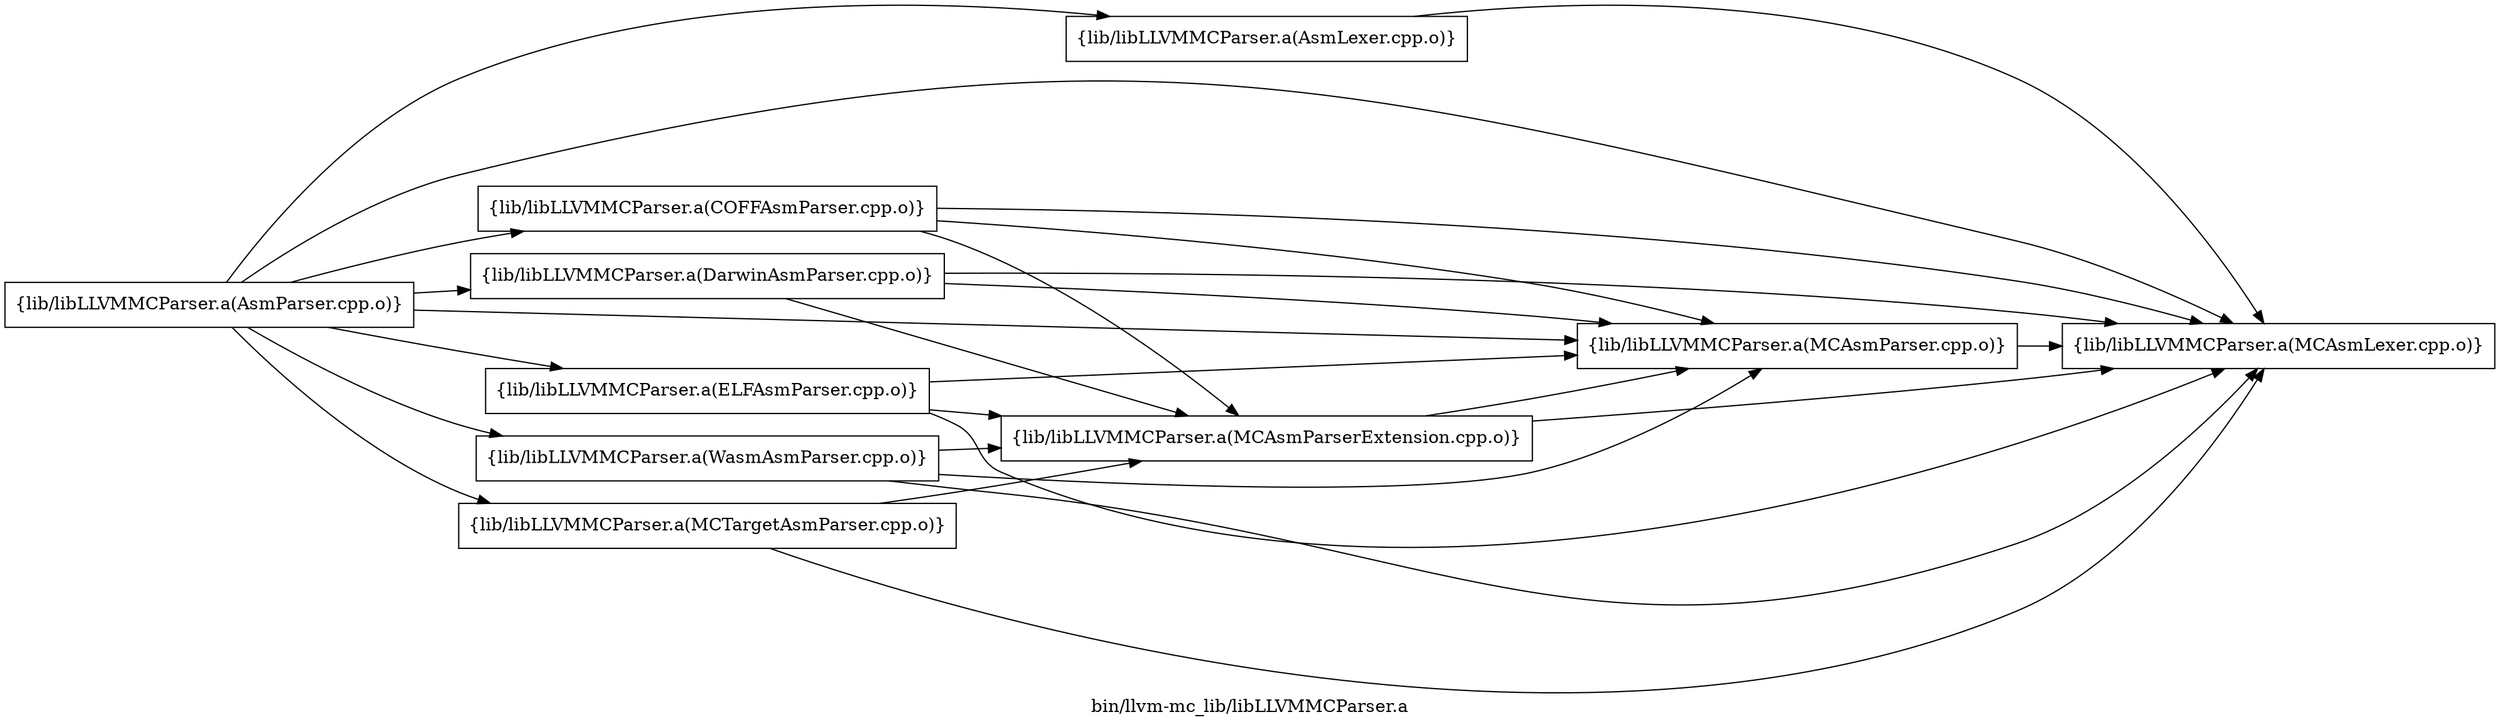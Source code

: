 digraph "bin/llvm-mc_lib/libLLVMMCParser.a" {
	label="bin/llvm-mc_lib/libLLVMMCParser.a";
	rankdir=LR;
	{ rank=same; Node0x55a362416af8;  }

	Node0x55a362416af8 [shape=record,shape=box,group=0,label="{lib/libLLVMMCParser.a(AsmLexer.cpp.o)}"];
	Node0x55a362416af8 -> Node0x55a36241b7d8;
	Node0x55a362417228 [shape=record,shape=box,group=0,label="{lib/libLLVMMCParser.a(AsmParser.cpp.o)}"];
	Node0x55a362417228 -> Node0x55a362416af8;
	Node0x55a362417228 -> Node0x55a3624177c8;
	Node0x55a362417228 -> Node0x55a36241aa18;
	Node0x55a362417228 -> Node0x55a36241b008;
	Node0x55a362417228 -> Node0x55a36241b7d8;
	Node0x55a362417228 -> Node0x55a362419398;
	Node0x55a362417228 -> Node0x55a36241a2e8;
	Node0x55a362417228 -> Node0x55a3624188a8;
	Node0x55a36241b7d8 [shape=record,shape=box,group=0,label="{lib/libLLVMMCParser.a(MCAsmLexer.cpp.o)}"];
	Node0x55a362419398 [shape=record,shape=box,group=0,label="{lib/libLLVMMCParser.a(MCAsmParser.cpp.o)}"];
	Node0x55a362419398 -> Node0x55a36241b7d8;
	Node0x55a362419b18 [shape=record,shape=box,group=0,label="{lib/libLLVMMCParser.a(MCAsmParserExtension.cpp.o)}"];
	Node0x55a362419b18 -> Node0x55a36241b7d8;
	Node0x55a362419b18 -> Node0x55a362419398;
	Node0x55a36241a2e8 [shape=record,shape=box,group=0,label="{lib/libLLVMMCParser.a(MCTargetAsmParser.cpp.o)}"];
	Node0x55a36241a2e8 -> Node0x55a36241b7d8;
	Node0x55a36241a2e8 -> Node0x55a362419b18;
	Node0x55a3624177c8 [shape=record,shape=box,group=0,label="{lib/libLLVMMCParser.a(COFFAsmParser.cpp.o)}"];
	Node0x55a3624177c8 -> Node0x55a36241b7d8;
	Node0x55a3624177c8 -> Node0x55a362419398;
	Node0x55a3624177c8 -> Node0x55a362419b18;
	Node0x55a36241aa18 [shape=record,shape=box,group=0,label="{lib/libLLVMMCParser.a(DarwinAsmParser.cpp.o)}"];
	Node0x55a36241aa18 -> Node0x55a36241b7d8;
	Node0x55a36241aa18 -> Node0x55a362419398;
	Node0x55a36241aa18 -> Node0x55a362419b18;
	Node0x55a36241b008 [shape=record,shape=box,group=0,label="{lib/libLLVMMCParser.a(ELFAsmParser.cpp.o)}"];
	Node0x55a36241b008 -> Node0x55a36241b7d8;
	Node0x55a36241b008 -> Node0x55a362419398;
	Node0x55a36241b008 -> Node0x55a362419b18;
	Node0x55a3624188a8 [shape=record,shape=box,group=0,label="{lib/libLLVMMCParser.a(WasmAsmParser.cpp.o)}"];
	Node0x55a3624188a8 -> Node0x55a36241b7d8;
	Node0x55a3624188a8 -> Node0x55a362419398;
	Node0x55a3624188a8 -> Node0x55a362419b18;
}
